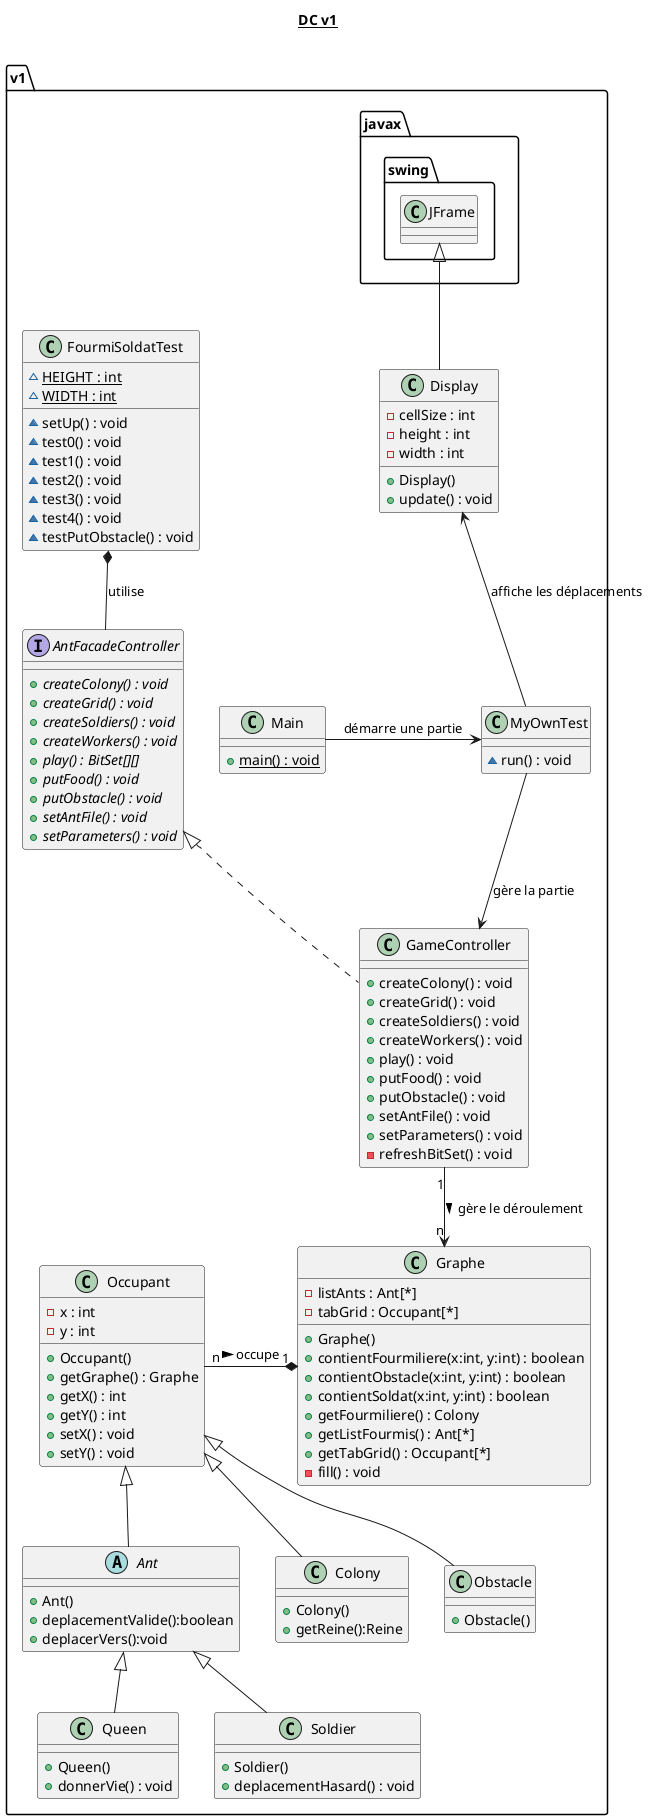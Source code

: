 @startuml

title __DC v1__\n

namespace v1 {

    abstract class Ant extends Occupant
    {
        + Ant()
        + deplacementValide():boolean
        + deplacerVers():void
    }

    interface AntFacadeController
    {
        {abstract} + createColony() : void
        {abstract} + createGrid() : void
        {abstract} + createSoldiers() : void
        {abstract} + createWorkers() : void
        {abstract} + play() : BitSet[][]
        {abstract} + putFood() : void
        {abstract} + putObstacle() : void
        {abstract} + setAntFile() : void
        {abstract} + setParameters() : void
    }

    class Colony extends Occupant
    {
        + Colony()
        + getReine():Reine
    }
  

    class Display extends javax.swing.JFrame
    {
        - cellSize : int
        - height : int
        - width : int
        + Display()
        + update() : void
    }

    class FourmiSoldatTest
    {
        {static} ~ HEIGHT : int
        {static} ~ WIDTH : int
        ~ setUp() : void
        ~ test0() : void
        ~ test1() : void
        ~ test2() : void
        ~ test3() : void
        ~ test4() : void
        ~ testPutObstacle() : void
    }

    class GameController implements AntFacadeController
    {
        + createColony() : void
        + createGrid() : void
        + createSoldiers() : void
        + createWorkers() : void
        + play() : void
        + putFood() : void
        + putObstacle() : void
        + setAntFile() : void
        + setParameters() : void
        - refreshBitSet() : void
    }

    class Graphe
    {
        - listAnts : Ant[*]
        - tabGrid : Occupant[*]
        + Graphe()
        + contientFourmiliere(x:int, y:int) : boolean
        + contientObstacle(x:int, y:int) : boolean
        + contientSoldat(x:int, y:int) : boolean
        + getFourmiliere() : Colony
        + getListFourmis() : Ant[*]
        + getTabGrid() : Occupant[*]
        - fill() : void
    }

    class Main
    {
        {static} + main() : void
    }

    class MyOwnTest
    {
        ~ run() : void
    }

    class Obstacle extends Occupant
    {
        + Obstacle()
    }

    class Occupant
    {
        - x : int
        - y : int
        + Occupant()
        + getGraphe() : Graphe
        + getX() : int
        + getY() : int
        + setX() : void
        + setY() : void
    }
  
    class Queen extends Ant
    {
        + Queen()
        + donnerVie() : void
    }

    class Soldier extends Ant
    {
        + Soldier()
        + deplacementHasard() : void
    }

    Main -> MyOwnTest : démarre une partie
    MyOwnTest -up-> Display : affiche les déplacements
    MyOwnTest --> GameController : gère la partie
    FourmiSoldatTest *-- AntFacadeController : utilise
    GameController "1" --> "n" Graphe : gère le déroulement >
    Occupant "n" -* "1" Graphe : occupe >
}
@enduml
